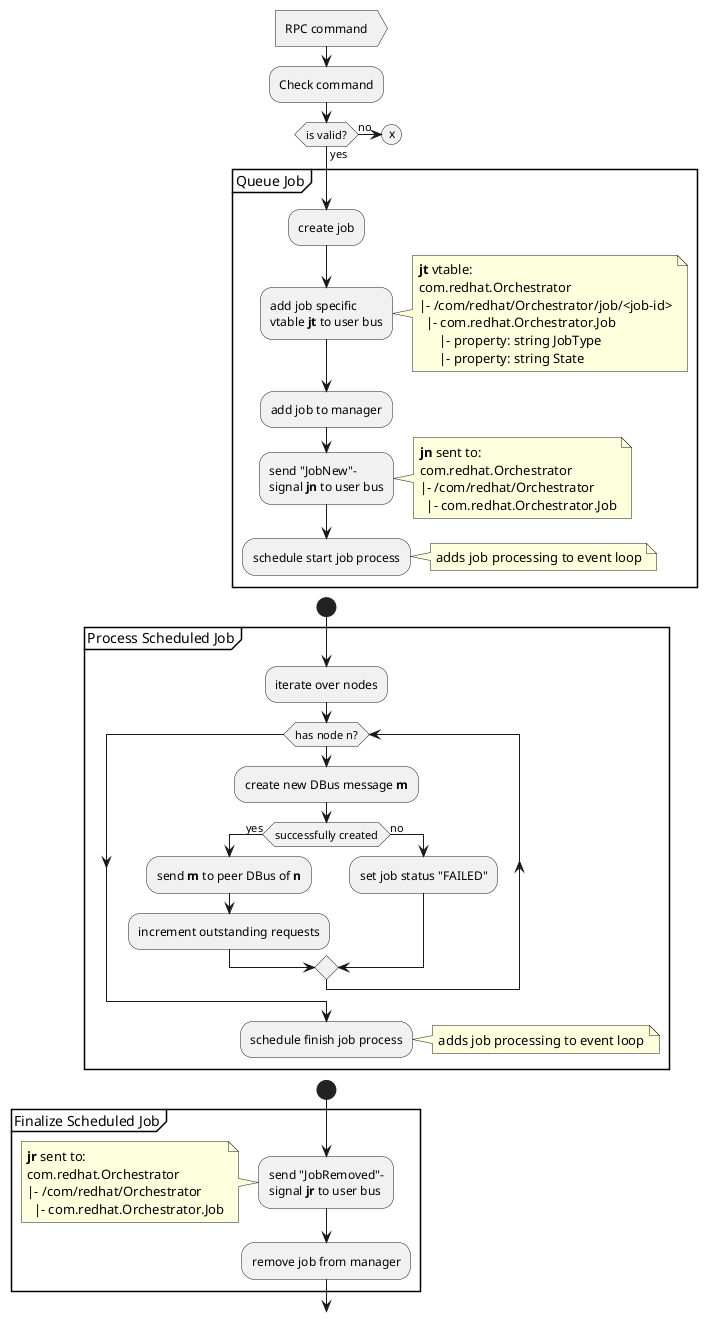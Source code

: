 @startuml manager-activity
:RPC command> 
:Check command;
if (is valid?) is (yes) then
  group Queue Job
    :create job;
    :add job specific 
    vtable **jt** to user bus;
    note right
      **jt** vtable:
      com.redhat.Orchestrator
      |- /com/redhat/Orchestrator/job/<job-id>
        |- com.redhat.Orchestrator.Job
            |- property: string JobType
            |- property: string State
    end note
    :add job to manager;
    :send "JobNew"-
    signal **jn** to user bus;
    note right
      **jn** sent to:
      com.redhat.Orchestrator
      |- /com/redhat/Orchestrator
        |- com.redhat.Orchestrator.Job
    end note
    :schedule start job process;
    note right
      adds job processing to event loop
    end note
  end group
  detach

  start
  group Process Scheduled Job
    :iterate over nodes;
    while (has node n?)
      :create new DBus message **m**;
      if (successfully created) is (yes) then
      :send **m** to peer DBus of **n**;
      :increment outstanding requests;
      else (no)
      :set job status "FAILED";
      endif
    endwhile
    :schedule finish job process;
    note right
      adds job processing to event loop
    end note
  end group
  detach

  start
  group Finalize Scheduled Job
    :send "JobRemoved"-
    signal **jr** to user bus;
    note left
      **jr** sent to:
      com.redhat.Orchestrator
      |- /com/redhat/Orchestrator
        |- com.redhat.Orchestrator.Job
    end note
    :remove job from manager;
  end group

else (no) 
  (x)
endif

@enduml
